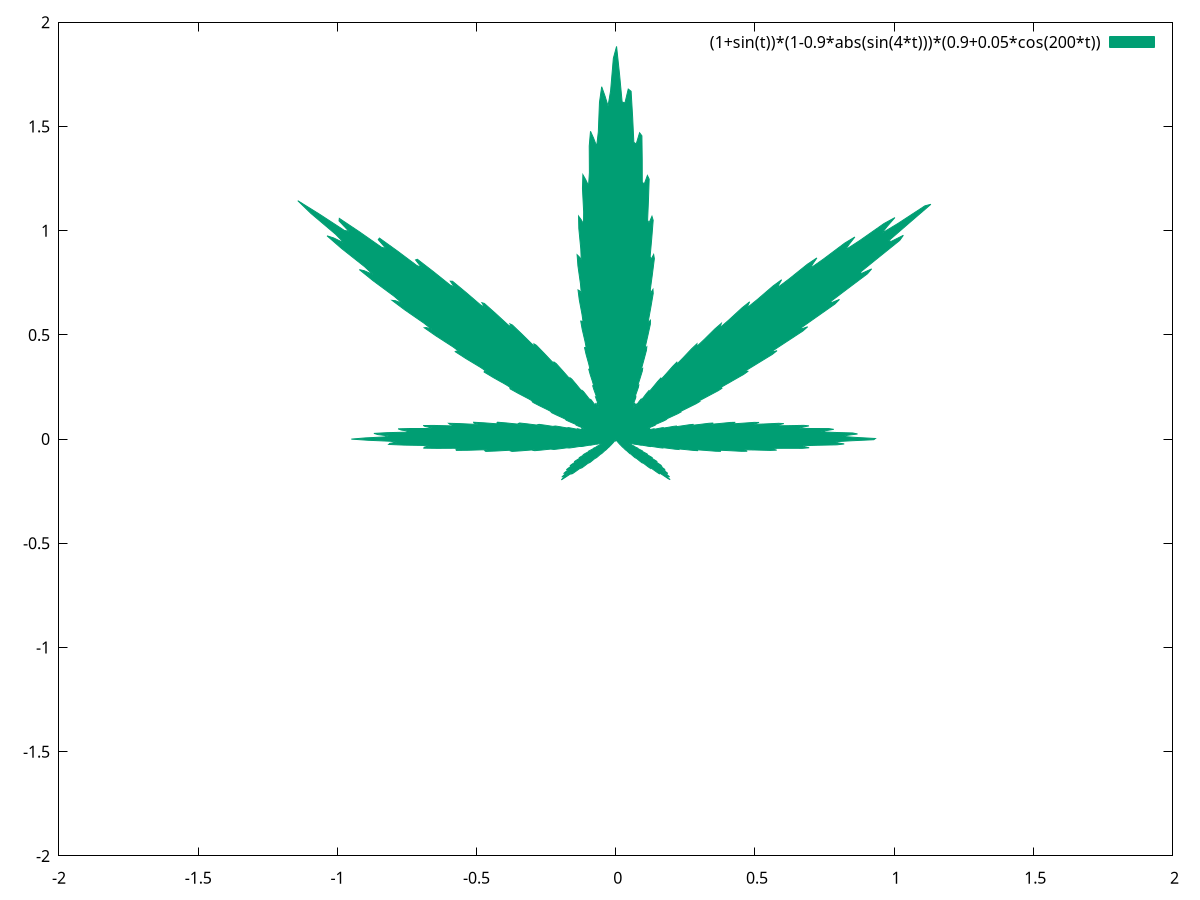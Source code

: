 set polar
set samples 1000
set trange [-pi:pi]
unset raxis
unset rtics
plot (1+sin(t))*(1-0.9*abs(sin(4*t)))*(0.9+0.05*cos(200*t))\
     with filledcurve linecolor 2;
